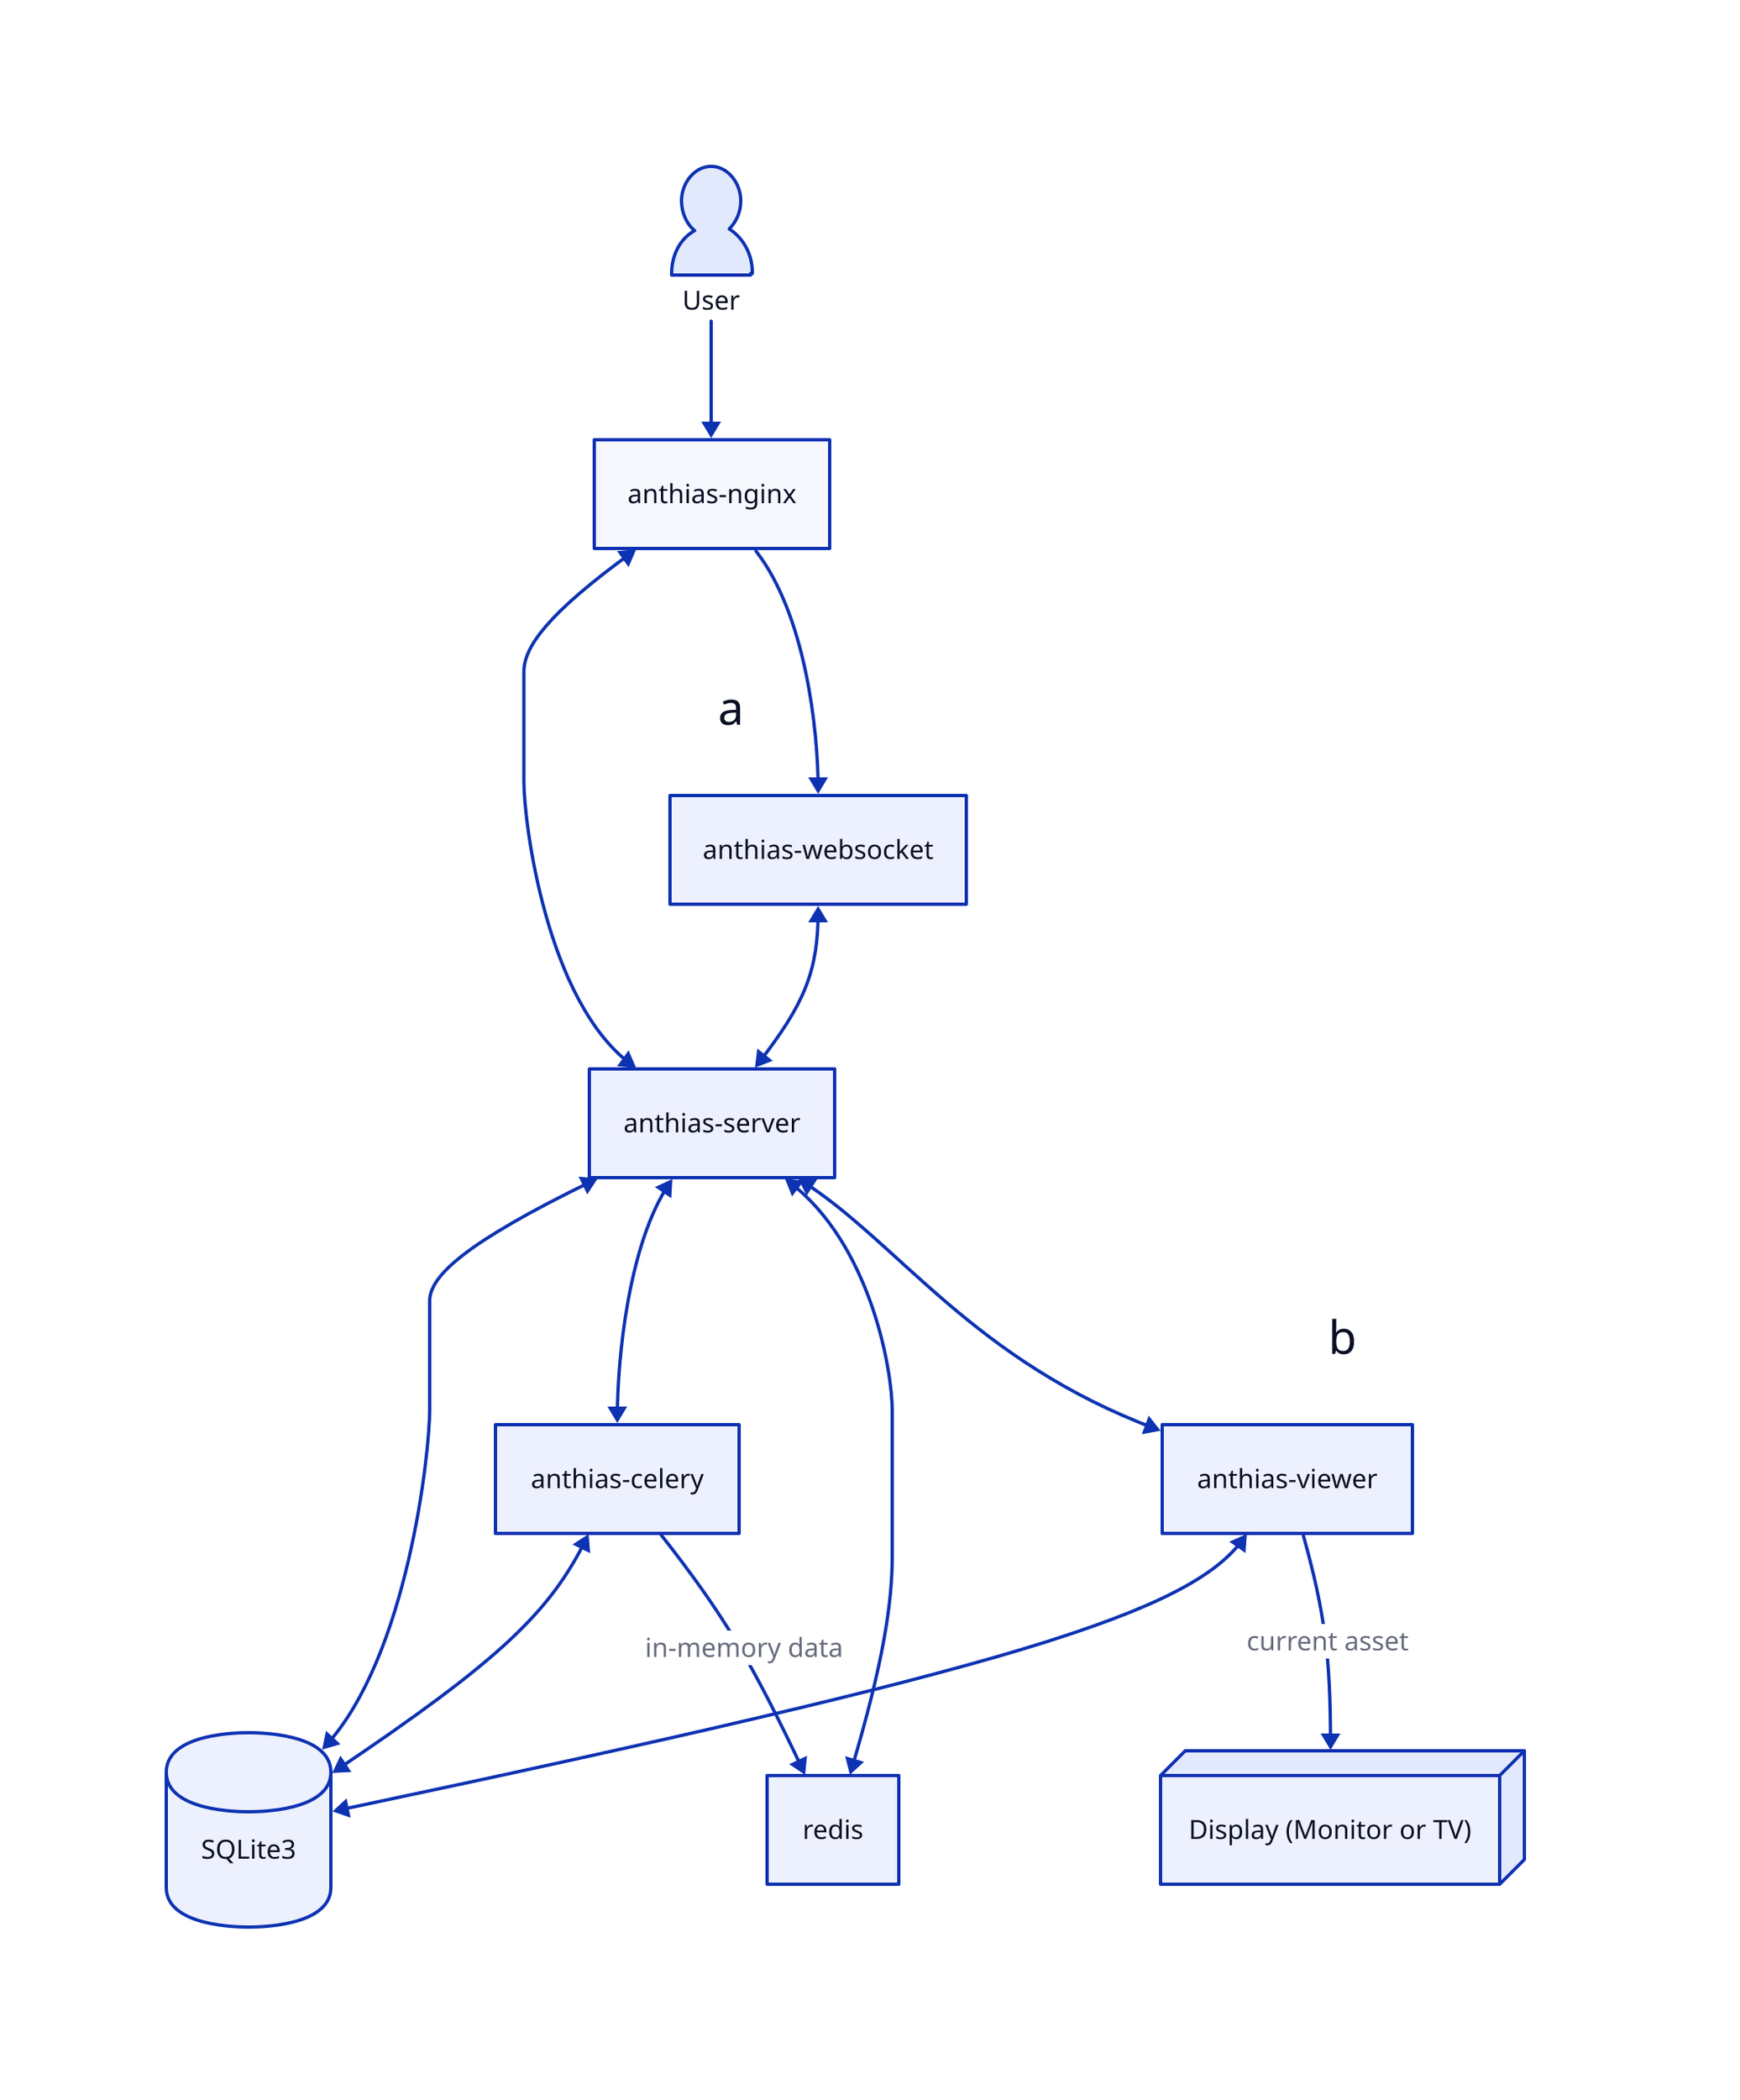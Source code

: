 direction: down

classes: {
  containers: {
    shape: rectangle
  }
}

user: "User" {
  shape: person
}

database: "SQLite3" {
  shape: cylinder
}

a {
  label: null
  style.fill: transparent
  style.stroke: transparent
}

b {
  label: null
  style.fill: transparent
  style.stroke: transparent
}

b.display: "Display (Monitor or TV)" {
  style.3d: true
}

anthias-nginx.class: containers
b.anthias-viewer.class: containers
a.anthias-server.class: containers
a.anthias-websocket.class: containers
a.anthias-celery.class: containers
a.redis.class: containers

user -> anthias-nginx
anthias-nginx <-> a.anthias-server
anthias-nginx -> a.anthias-websocket

a.anthias-server <-> a.anthias-celery
a.anthias-websocket <-> a.anthias-server
a.anthias-celery -> a.redis: "in-memory data"
a.redis <-> a.anthias-server

b.anthias-viewer <-> database

a.anthias-server <-> b.anthias-viewer
a.anthias-server <-> database
a.anthias-celery <-> database

b.anthias-viewer -> b.display: "current asset"
